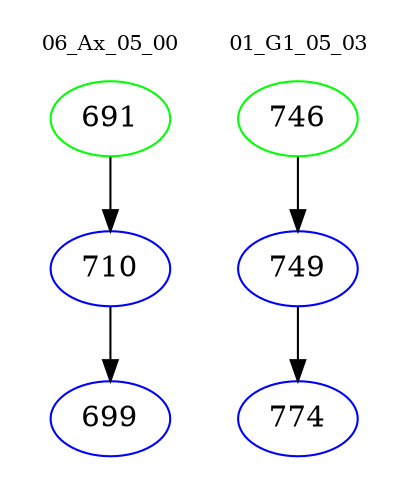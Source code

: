 digraph{
subgraph cluster_0 {
color = white
label = "06_Ax_05_00";
fontsize=10;
T0_691 [label="691", color="green"]
T0_691 -> T0_710 [color="black"]
T0_710 [label="710", color="blue"]
T0_710 -> T0_699 [color="black"]
T0_699 [label="699", color="blue"]
}
subgraph cluster_1 {
color = white
label = "01_G1_05_03";
fontsize=10;
T1_746 [label="746", color="green"]
T1_746 -> T1_749 [color="black"]
T1_749 [label="749", color="blue"]
T1_749 -> T1_774 [color="black"]
T1_774 [label="774", color="blue"]
}
}
